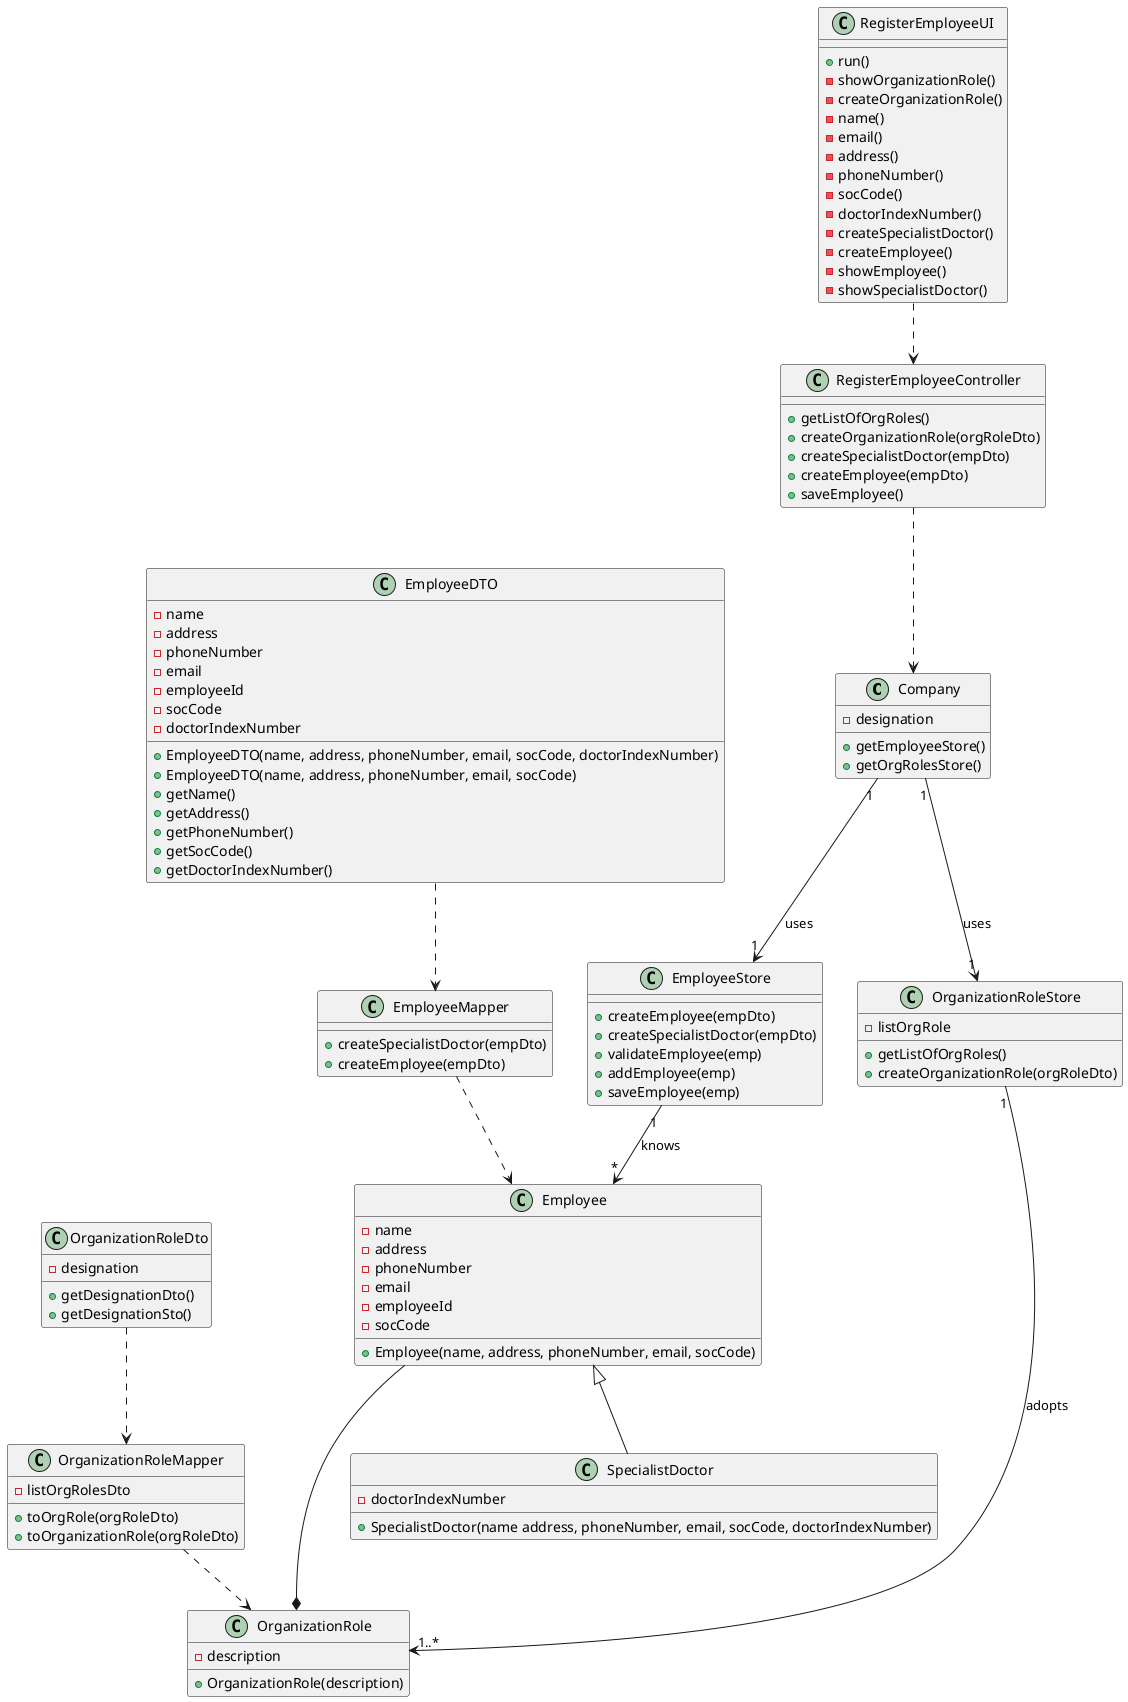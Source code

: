 @startuml
'https://plantuml.com/class-diagram

class Company
class Employee
class EmployeeStore
class RegisterEmployeeUI
class RegisterEmployeeController
class OrganizationRole
class SpecialistDoctor
class OrganizationRoleMapper
class EmployeeDTO
class EmployeeMapper
class OrganizationRoleStore
class EmployeeDTO
class EmployeeMapper


class Company{
-designation
+getEmployeeStore()
+getOrgRolesStore()

}

class Employee{
-name
-address
-phoneNumber
-email
-employeeId
-socCode
+Employee(name, address, phoneNumber, email, socCode)

}
class SpecialistDoctor{
-doctorIndexNumber
+SpecialistDoctor(name address, phoneNumber, email, socCode, doctorIndexNumber)

}

class OrganizationRole{
-description
+OrganizationRole(description)
}



class EmployeeStore{
+createEmployee(empDto)
+createSpecialistDoctor(empDto)
+validateEmployee(emp)
+addEmployee(emp)
+saveEmployee(emp)
}

class RegisterEmployeeController{
+getListOfOrgRoles()
+createOrganizationRole(orgRoleDto)
+createSpecialistDoctor(empDto)
+createEmployee(empDto)
+saveEmployee()

}
class EmployeeDTO{
-name
-address
-phoneNumber
-email
-employeeId
-socCode
-doctorIndexNumber
+EmployeeDTO(name, address, phoneNumber, email, socCode, doctorIndexNumber)
+EmployeeDTO(name, address, phoneNumber, email, socCode)
+getName()
+getAddress()
+getPhoneNumber()
+getSocCode()
+getDoctorIndexNumber()
}

class EmployeeMapper{
+createSpecialistDoctor(empDto)
+createEmployee(empDto)
}




class OrganizationRoleMapper{
+toOrgRole(orgRoleDto)

}

class OrganizationRoleDto{
-designation
+getDesignationDto()
}
class OrganizationRoleDto{
+getDesignationSto()

}

class OrganizationRoleMapper{
-listOrgRolesDto
+toOrganizationRole(orgRoleDto)
}

class OrganizationRoleStore{
-listOrgRole
+getListOfOrgRoles()
+createOrganizationRole(orgRoleDto)
}
class RegisterEmployeeUI{
+run()
-showOrganizationRole()
-createOrganizationRole()
-name()
-email()
-address()
-phoneNumber()
-socCode()
-doctorIndexNumber()
-createSpecialistDoctor()
-createEmployee()
-showEmployee()
-showSpecialistDoctor()


}

EmployeeMapper..>Employee
EmployeeDTO..>EmployeeMapper
Company "1"-->"1" EmployeeStore : uses
Employee<|--SpecialistDoctor
RegisterEmployeeController ..>Company
Employee --* OrganizationRole
RegisterEmployeeUI ..> RegisterEmployeeController
EmployeeStore "1"-->"*" Employee  : knows
Company "1"-->"1" OrganizationRoleStore : uses
OrganizationRoleStore "1"---->"1..*" OrganizationRole : adopts
OrganizationRoleMapper..>OrganizationRole
OrganizationRoleDto..>OrganizationRoleMapper
@enduml